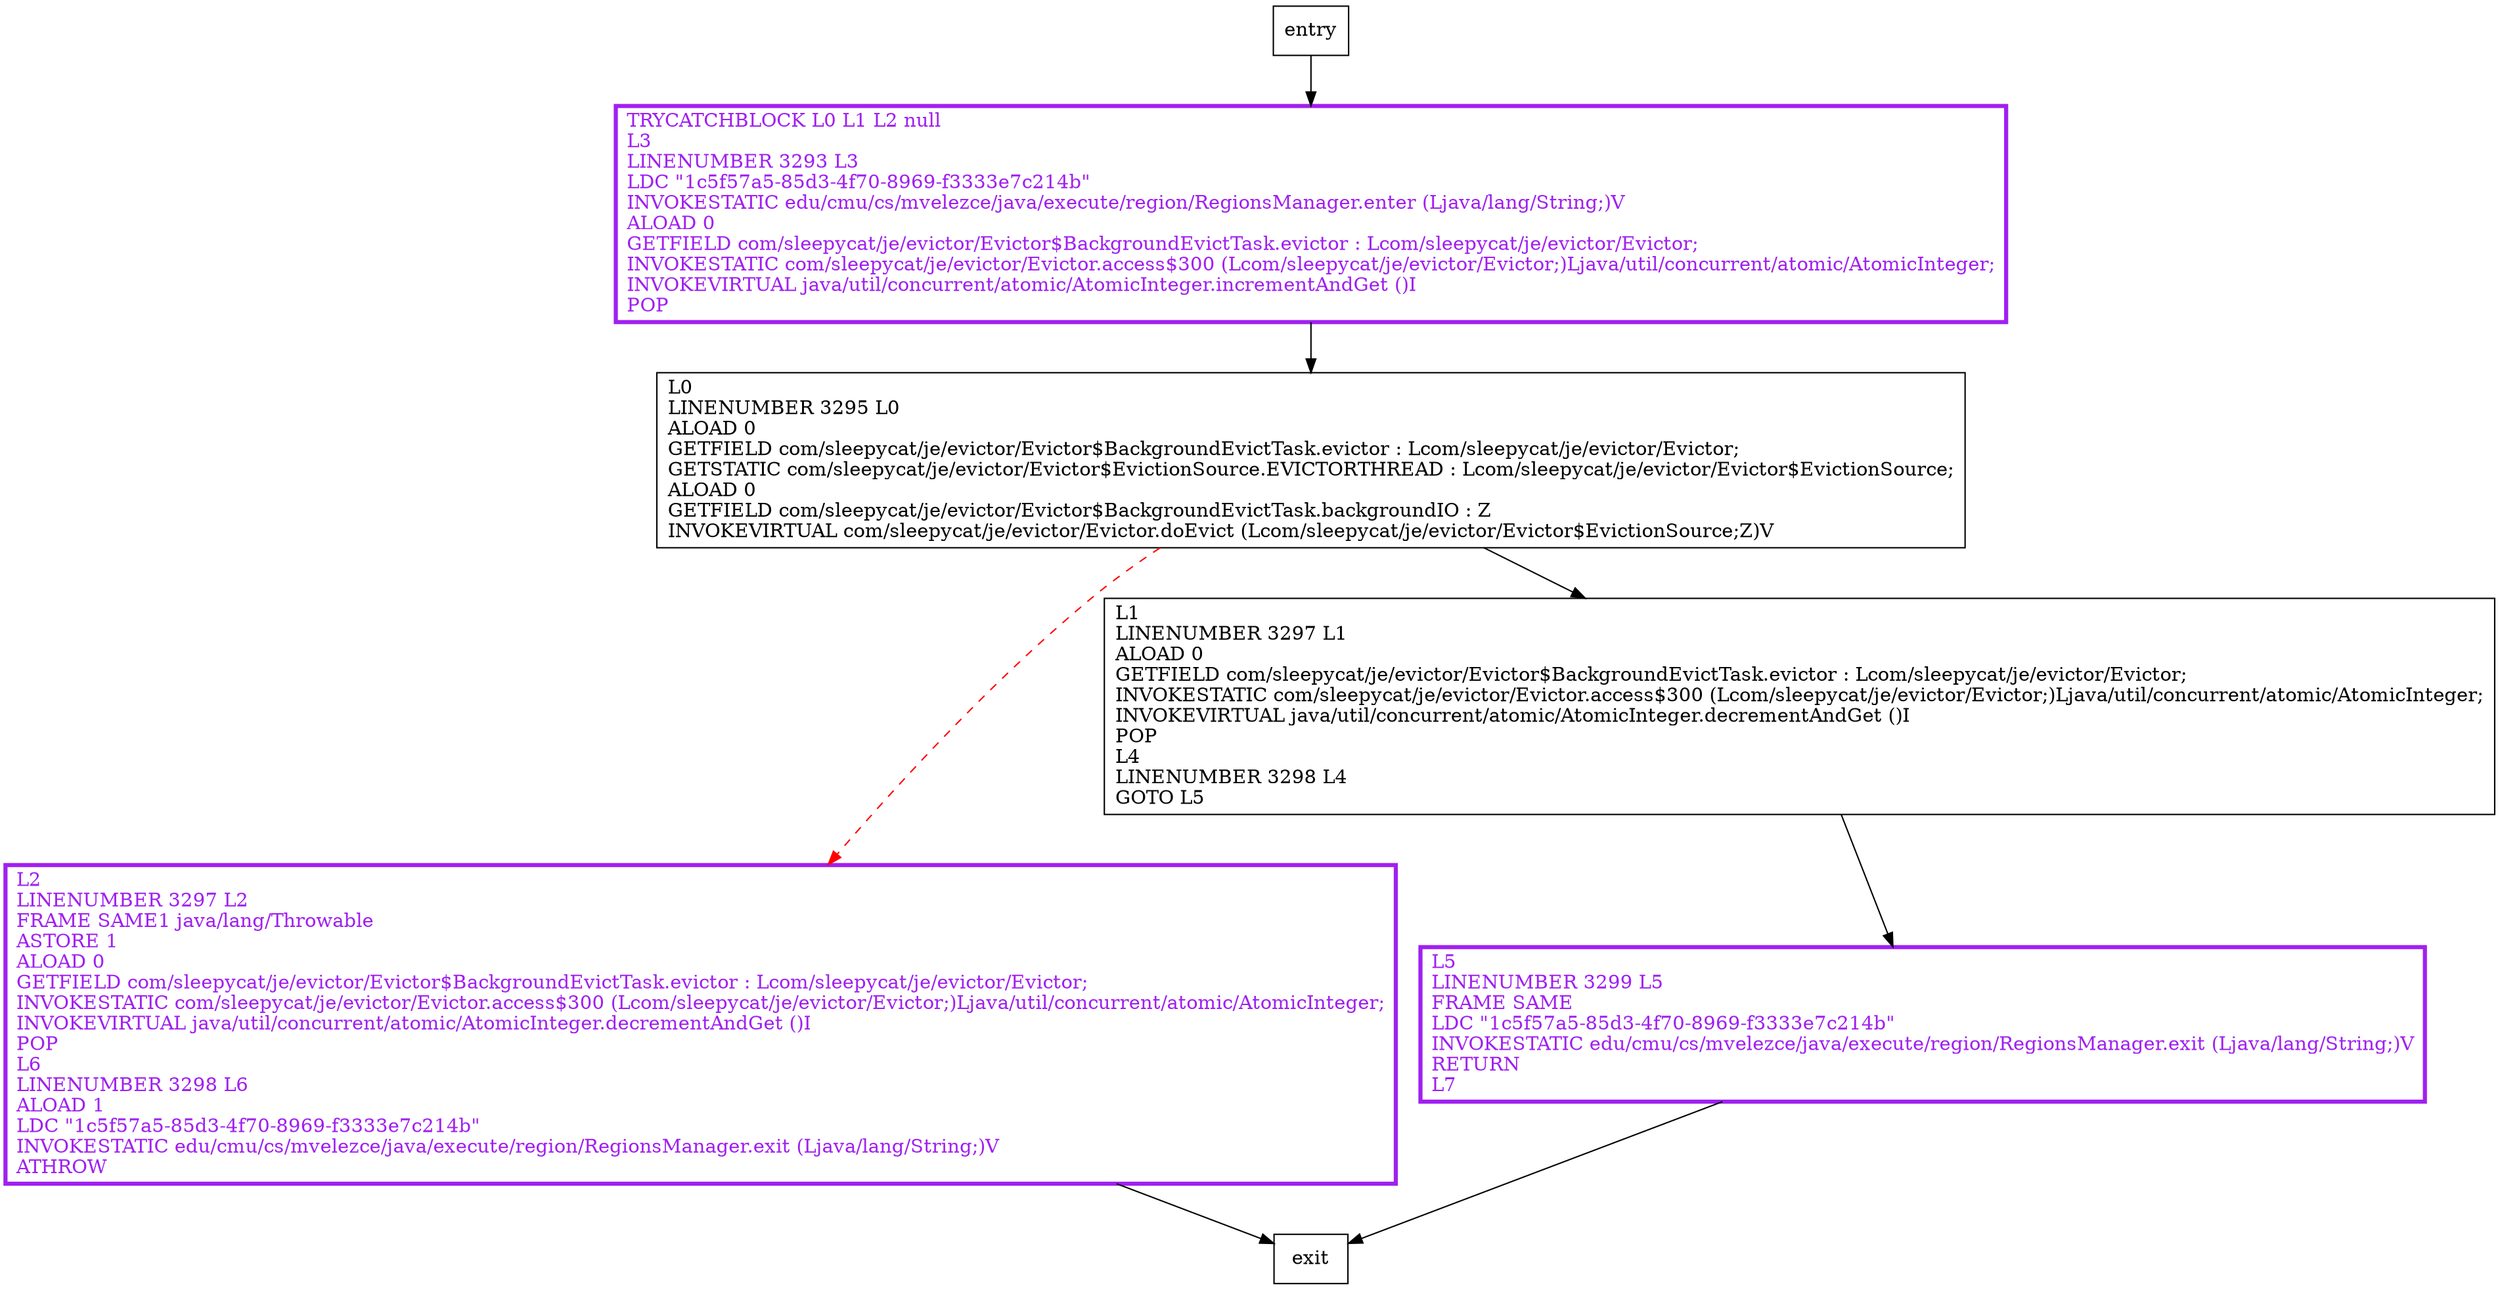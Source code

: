 digraph run {
node [shape=record];
1762772500 [label="L2\lLINENUMBER 3297 L2\lFRAME SAME1 java/lang/Throwable\lASTORE 1\lALOAD 0\lGETFIELD com/sleepycat/je/evictor/Evictor$BackgroundEvictTask.evictor : Lcom/sleepycat/je/evictor/Evictor;\lINVOKESTATIC com/sleepycat/je/evictor/Evictor.access$300 (Lcom/sleepycat/je/evictor/Evictor;)Ljava/util/concurrent/atomic/AtomicInteger;\lINVOKEVIRTUAL java/util/concurrent/atomic/AtomicInteger.decrementAndGet ()I\lPOP\lL6\lLINENUMBER 3298 L6\lALOAD 1\lLDC \"1c5f57a5-85d3-4f70-8969-f3333e7c214b\"\lINVOKESTATIC edu/cmu/cs/mvelezce/java/execute/region/RegionsManager.exit (Ljava/lang/String;)V\lATHROW\l"];
674676885 [label="L1\lLINENUMBER 3297 L1\lALOAD 0\lGETFIELD com/sleepycat/je/evictor/Evictor$BackgroundEvictTask.evictor : Lcom/sleepycat/je/evictor/Evictor;\lINVOKESTATIC com/sleepycat/je/evictor/Evictor.access$300 (Lcom/sleepycat/je/evictor/Evictor;)Ljava/util/concurrent/atomic/AtomicInteger;\lINVOKEVIRTUAL java/util/concurrent/atomic/AtomicInteger.decrementAndGet ()I\lPOP\lL4\lLINENUMBER 3298 L4\lGOTO L5\l"];
1048012418 [label="TRYCATCHBLOCK L0 L1 L2 null\lL3\lLINENUMBER 3293 L3\lLDC \"1c5f57a5-85d3-4f70-8969-f3333e7c214b\"\lINVOKESTATIC edu/cmu/cs/mvelezce/java/execute/region/RegionsManager.enter (Ljava/lang/String;)V\lALOAD 0\lGETFIELD com/sleepycat/je/evictor/Evictor$BackgroundEvictTask.evictor : Lcom/sleepycat/je/evictor/Evictor;\lINVOKESTATIC com/sleepycat/je/evictor/Evictor.access$300 (Lcom/sleepycat/je/evictor/Evictor;)Ljava/util/concurrent/atomic/AtomicInteger;\lINVOKEVIRTUAL java/util/concurrent/atomic/AtomicInteger.incrementAndGet ()I\lPOP\l"];
1817706178 [label="L5\lLINENUMBER 3299 L5\lFRAME SAME\lLDC \"1c5f57a5-85d3-4f70-8969-f3333e7c214b\"\lINVOKESTATIC edu/cmu/cs/mvelezce/java/execute/region/RegionsManager.exit (Ljava/lang/String;)V\lRETURN\lL7\l"];
993814892 [label="L0\lLINENUMBER 3295 L0\lALOAD 0\lGETFIELD com/sleepycat/je/evictor/Evictor$BackgroundEvictTask.evictor : Lcom/sleepycat/je/evictor/Evictor;\lGETSTATIC com/sleepycat/je/evictor/Evictor$EvictionSource.EVICTORTHREAD : Lcom/sleepycat/je/evictor/Evictor$EvictionSource;\lALOAD 0\lGETFIELD com/sleepycat/je/evictor/Evictor$BackgroundEvictTask.backgroundIO : Z\lINVOKEVIRTUAL com/sleepycat/je/evictor/Evictor.doEvict (Lcom/sleepycat/je/evictor/Evictor$EvictionSource;Z)V\l"];
entry;
exit;
entry -> 1048012418
1762772500 -> exit
674676885 -> 1817706178
1048012418 -> 993814892
1817706178 -> exit
993814892 -> 1762772500 [style=dashed, color=red]
993814892 -> 674676885
1762772500[fontcolor="purple", penwidth=3, color="purple"];
1048012418[fontcolor="purple", penwidth=3, color="purple"];
1817706178[fontcolor="purple", penwidth=3, color="purple"];
}
